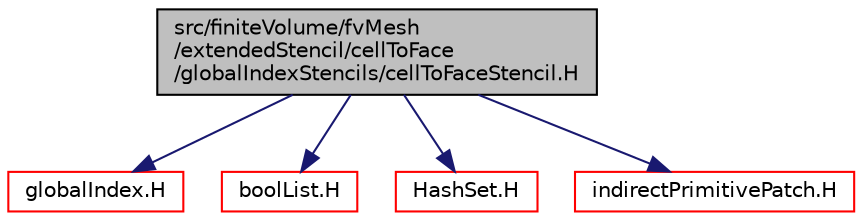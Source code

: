 digraph "src/finiteVolume/fvMesh/extendedStencil/cellToFace/globalIndexStencils/cellToFaceStencil.H"
{
  bgcolor="transparent";
  edge [fontname="Helvetica",fontsize="10",labelfontname="Helvetica",labelfontsize="10"];
  node [fontname="Helvetica",fontsize="10",shape=record];
  Node0 [label="src/finiteVolume/fvMesh\l/extendedStencil/cellToFace\l/globalIndexStencils/cellToFaceStencil.H",height=0.2,width=0.4,color="black", fillcolor="grey75", style="filled", fontcolor="black"];
  Node0 -> Node1 [color="midnightblue",fontsize="10",style="solid",fontname="Helvetica"];
  Node1 [label="globalIndex.H",height=0.2,width=0.4,color="red",URL="$a12281.html"];
  Node0 -> Node85 [color="midnightblue",fontsize="10",style="solid",fontname="Helvetica"];
  Node85 [label="boolList.H",height=0.2,width=0.4,color="red",URL="$a12920.html"];
  Node0 -> Node86 [color="midnightblue",fontsize="10",style="solid",fontname="Helvetica"];
  Node86 [label="HashSet.H",height=0.2,width=0.4,color="red",URL="$a09173.html"];
  Node0 -> Node88 [color="midnightblue",fontsize="10",style="solid",fontname="Helvetica"];
  Node88 [label="indirectPrimitivePatch.H",height=0.2,width=0.4,color="red",URL="$a12755.html"];
}
